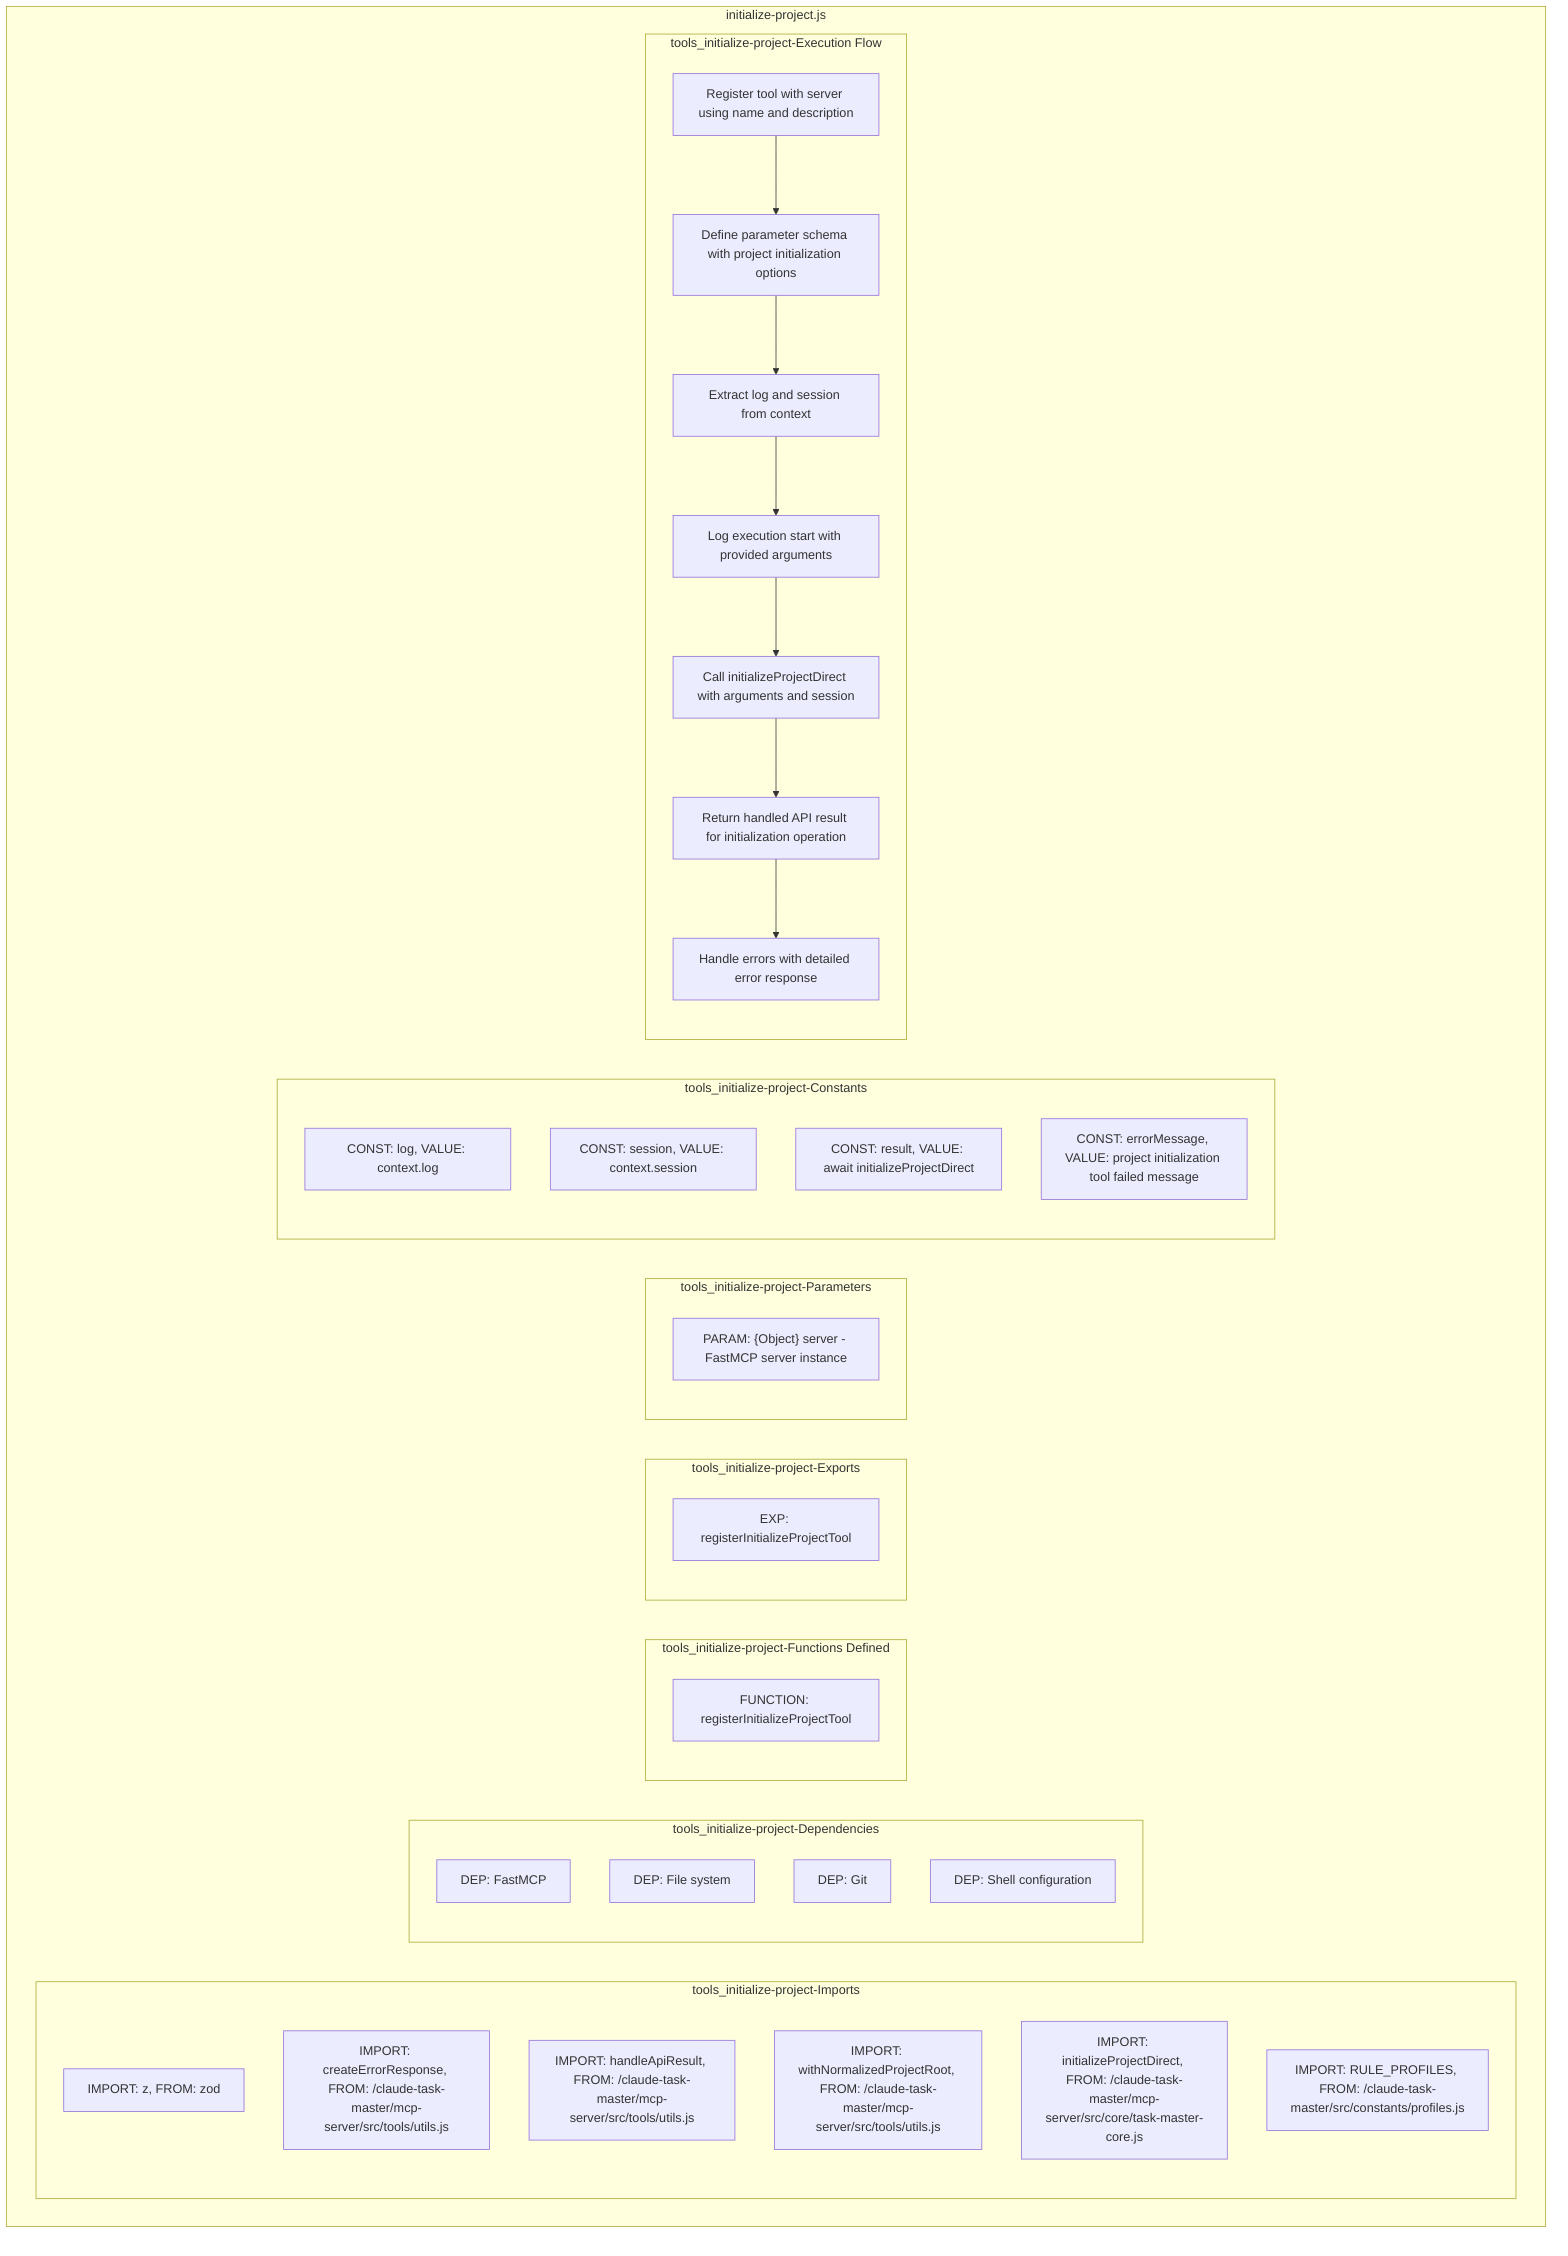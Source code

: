 flowchart TB
    subgraph tools_initialize-project-Imports["tools_initialize-project-Imports"]
        I1["IMPORT: z, FROM: zod"]
        I2["IMPORT: createErrorResponse, FROM: /claude-task-master/mcp-server/src/tools/utils.js"]
        I3["IMPORT: handleApiResult, FROM: /claude-task-master/mcp-server/src/tools/utils.js"]
        I4["IMPORT: withNormalizedProjectRoot, FROM: /claude-task-master/mcp-server/src/tools/utils.js"]
        I5["IMPORT: initializeProjectDirect, FROM: /claude-task-master/mcp-server/src/core/task-master-core.js"]
        I6["IMPORT: RULE_PROFILES, FROM: /claude-task-master/src/constants/profiles.js"]
    end
    subgraph tools_initialize-project-Dependencies["tools_initialize-project-Dependencies"]
        D1["DEP: FastMCP"]
        D2["DEP: File system"]
        D3["DEP: Git"]
        D4["DEP: Shell configuration"]
    end
    subgraph tools_initialize-project-FunctionsDefined["tools_initialize-project-Functions Defined"]
        FU1["FUNCTION: registerInitializeProjectTool"]
    end
    subgraph tools_initialize-project-Exports["tools_initialize-project-Exports"]
        E1["EXP: registerInitializeProjectTool"]
    end
    subgraph tools_initialize-project-Parameters["tools_initialize-project-Parameters"]
        P1["PARAM: {Object} server - FastMCP server instance"]
    end
    subgraph tools_initialize-project-Constants["tools_initialize-project-Constants"]
        C1["CONST: log, VALUE: context.log"]
        C2["CONST: session, VALUE: context.session"]
        C3["CONST: result, VALUE: await initializeProjectDirect"]
        C4["CONST: errorMessage, VALUE: project initialization tool failed message"]
    end
    subgraph tools_initialize-project-ExecutionFlow["tools_initialize-project-Execution Flow"]
        FL1["Register tool with server using name and description"]
        FL2["Define parameter schema with project initialization options"]
        FL3["Extract log and session from context"]
        FL4["Log execution start with provided arguments"]
        FL5["Call initializeProjectDirect with arguments and session"]
        FL6["Return handled API result for initialization operation"]
        FL7["Handle errors with detailed error response"]
    end
    subgraph tools_initialize-project["initialize-project.js"]
        tools_initialize-project-Imports
        tools_initialize-project-Dependencies
        tools_initialize-project-FunctionsDefined
        tools_initialize-project-Exports
        tools_initialize-project-Parameters
        tools_initialize-project-Constants
        tools_initialize-project-ExecutionFlow
    end
    FL1 --> FL2
    FL2 --> FL3
    FL3 --> FL4
    FL4 --> FL5
    FL5 --> FL6
    FL6 --> FL7